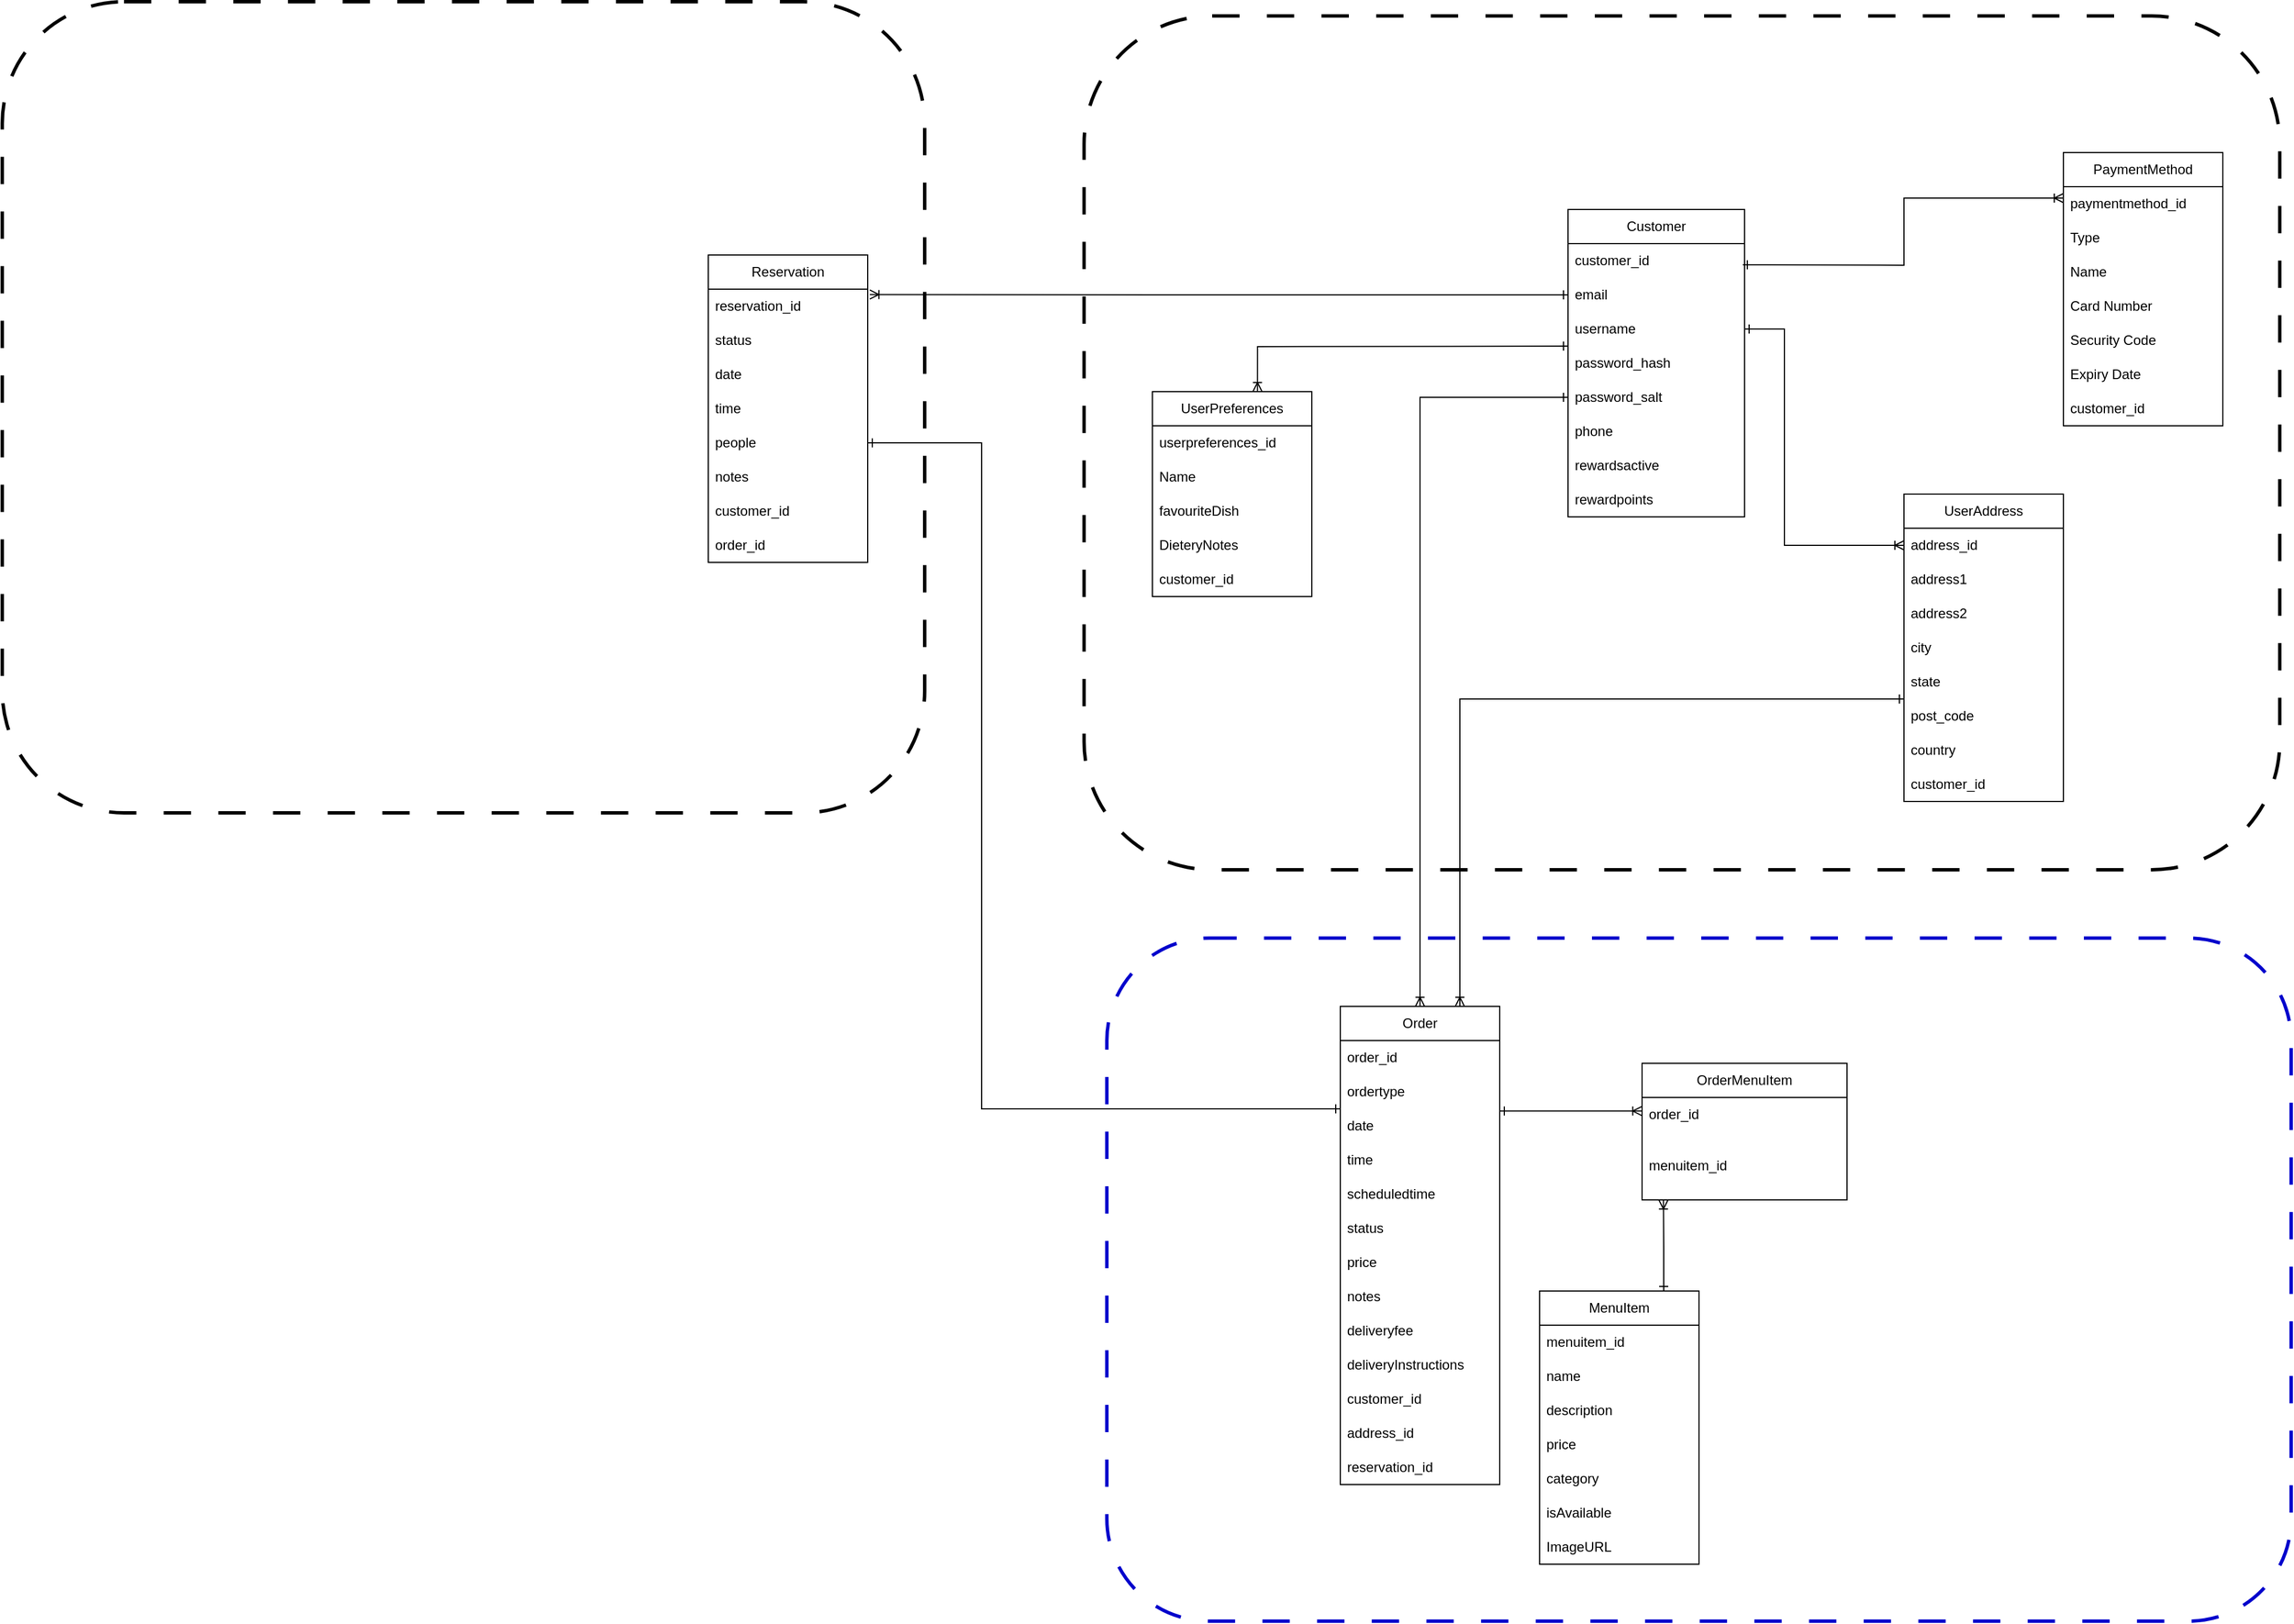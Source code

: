 <mxfile>
    <diagram name="Page-1" id="CWN2AG6MwIvnCm97FQGH">
        <mxGraphModel dx="4547" dy="1418" grid="1" gridSize="10" guides="1" tooltips="1" connect="1" arrows="1" fold="1" page="1" pageScale="1" pageWidth="850" pageHeight="1100" math="0" shadow="0">
            <root>
                <mxCell id="0"/>
                <mxCell id="1" parent="0"/>
                <mxCell id="mkthHcbNt94sbvCJzmiC-107" value="" style="rounded=1;whiteSpace=wrap;html=1;fillColor=none;dashed=1;dashPattern=8 8;strokeWidth=3;strokeColor=#0000CC;" parent="1" vertex="1">
                    <mxGeometry x="-1480" y="610" width="1040" height="600" as="geometry"/>
                </mxCell>
                <mxCell id="mkthHcbNt94sbvCJzmiC-105" value="" style="rounded=1;whiteSpace=wrap;html=1;fillColor=none;dashed=1;dashPattern=8 8;strokeWidth=3;" parent="1" vertex="1">
                    <mxGeometry x="-1500" y="-200" width="1050" height="750" as="geometry"/>
                </mxCell>
                <mxCell id="mkthHcbNt94sbvCJzmiC-102" value="" style="rounded=1;whiteSpace=wrap;html=1;fillColor=none;dashed=1;dashPattern=8 8;strokeWidth=3;" parent="1" vertex="1">
                    <mxGeometry x="-2450" y="-212.5" width="810" height="712.5" as="geometry"/>
                </mxCell>
                <mxCell id="mkthHcbNt94sbvCJzmiC-1" value="MenuItem" style="swimlane;fontStyle=0;childLayout=stackLayout;horizontal=1;startSize=30;horizontalStack=0;resizeParent=1;resizeParentMax=0;resizeLast=0;collapsible=1;marginBottom=0;whiteSpace=wrap;html=1;" parent="1" vertex="1">
                    <mxGeometry x="-1100" y="920" width="140" height="240" as="geometry"/>
                </mxCell>
                <mxCell id="mkthHcbNt94sbvCJzmiC-2" value="menuitem_id" style="text;strokeColor=none;fillColor=none;align=left;verticalAlign=middle;spacingLeft=4;spacingRight=4;overflow=hidden;points=[[0,0.5],[1,0.5]];portConstraint=eastwest;rotatable=0;whiteSpace=wrap;html=1;" parent="mkthHcbNt94sbvCJzmiC-1" vertex="1">
                    <mxGeometry y="30" width="140" height="30" as="geometry"/>
                </mxCell>
                <mxCell id="mkthHcbNt94sbvCJzmiC-3" value="name&lt;span style=&quot;white-space: pre;&quot;&gt;&#x9;&lt;/span&gt;" style="text;strokeColor=none;fillColor=none;align=left;verticalAlign=middle;spacingLeft=4;spacingRight=4;overflow=hidden;points=[[0,0.5],[1,0.5]];portConstraint=eastwest;rotatable=0;whiteSpace=wrap;html=1;" parent="mkthHcbNt94sbvCJzmiC-1" vertex="1">
                    <mxGeometry y="60" width="140" height="30" as="geometry"/>
                </mxCell>
                <mxCell id="mkthHcbNt94sbvCJzmiC-23" value="description" style="text;strokeColor=none;fillColor=none;align=left;verticalAlign=middle;spacingLeft=4;spacingRight=4;overflow=hidden;points=[[0,0.5],[1,0.5]];portConstraint=eastwest;rotatable=0;whiteSpace=wrap;html=1;" parent="mkthHcbNt94sbvCJzmiC-1" vertex="1">
                    <mxGeometry y="90" width="140" height="30" as="geometry"/>
                </mxCell>
                <mxCell id="4FKJa3b6FvUZkn6hqIa5-9" value="price" style="text;strokeColor=none;fillColor=none;align=left;verticalAlign=middle;spacingLeft=4;spacingRight=4;overflow=hidden;points=[[0,0.5],[1,0.5]];portConstraint=eastwest;rotatable=0;whiteSpace=wrap;html=1;" parent="mkthHcbNt94sbvCJzmiC-1" vertex="1">
                    <mxGeometry y="120" width="140" height="30" as="geometry"/>
                </mxCell>
                <mxCell id="ZYy3O9HhqEaIMnH16Ml5-14" value="category" style="text;strokeColor=none;fillColor=none;align=left;verticalAlign=middle;spacingLeft=4;spacingRight=4;overflow=hidden;points=[[0,0.5],[1,0.5]];portConstraint=eastwest;rotatable=0;whiteSpace=wrap;html=1;" parent="mkthHcbNt94sbvCJzmiC-1" vertex="1">
                    <mxGeometry y="150" width="140" height="30" as="geometry"/>
                </mxCell>
                <mxCell id="ZYy3O9HhqEaIMnH16Ml5-15" value="isAvailable" style="text;strokeColor=none;fillColor=none;align=left;verticalAlign=middle;spacingLeft=4;spacingRight=4;overflow=hidden;points=[[0,0.5],[1,0.5]];portConstraint=eastwest;rotatable=0;whiteSpace=wrap;html=1;" parent="mkthHcbNt94sbvCJzmiC-1" vertex="1">
                    <mxGeometry y="180" width="140" height="30" as="geometry"/>
                </mxCell>
                <mxCell id="ZYy3O9HhqEaIMnH16Ml5-16" value="ImageURL" style="text;strokeColor=none;fillColor=none;align=left;verticalAlign=middle;spacingLeft=4;spacingRight=4;overflow=hidden;points=[[0,0.5],[1,0.5]];portConstraint=eastwest;rotatable=0;whiteSpace=wrap;html=1;" parent="mkthHcbNt94sbvCJzmiC-1" vertex="1">
                    <mxGeometry y="210" width="140" height="30" as="geometry"/>
                </mxCell>
                <mxCell id="mkthHcbNt94sbvCJzmiC-5" value="&lt;div&gt;Reservation&lt;/div&gt;" style="swimlane;fontStyle=0;childLayout=stackLayout;horizontal=1;startSize=30;horizontalStack=0;resizeParent=1;resizeParentMax=0;resizeLast=0;collapsible=1;marginBottom=0;whiteSpace=wrap;html=1;" parent="1" vertex="1">
                    <mxGeometry x="-1830" y="10" width="140" height="270" as="geometry"/>
                </mxCell>
                <mxCell id="mkthHcbNt94sbvCJzmiC-6" value="reservation_id" style="text;strokeColor=none;fillColor=none;align=left;verticalAlign=middle;spacingLeft=4;spacingRight=4;overflow=hidden;points=[[0,0.5],[1,0.5]];portConstraint=eastwest;rotatable=0;whiteSpace=wrap;html=1;" parent="mkthHcbNt94sbvCJzmiC-5" vertex="1">
                    <mxGeometry y="30" width="140" height="30" as="geometry"/>
                </mxCell>
                <mxCell id="4FKJa3b6FvUZkn6hqIa5-4" value="&lt;div&gt;status&lt;/div&gt;" style="text;strokeColor=none;fillColor=none;align=left;verticalAlign=middle;spacingLeft=4;spacingRight=4;overflow=hidden;points=[[0,0.5],[1,0.5]];portConstraint=eastwest;rotatable=0;whiteSpace=wrap;html=1;" parent="mkthHcbNt94sbvCJzmiC-5" vertex="1">
                    <mxGeometry y="60" width="140" height="30" as="geometry"/>
                </mxCell>
                <mxCell id="ZYy3O9HhqEaIMnH16Ml5-7" value="date" style="text;strokeColor=none;fillColor=none;align=left;verticalAlign=middle;spacingLeft=4;spacingRight=4;overflow=hidden;points=[[0,0.5],[1,0.5]];portConstraint=eastwest;rotatable=0;whiteSpace=wrap;html=1;" parent="mkthHcbNt94sbvCJzmiC-5" vertex="1">
                    <mxGeometry y="90" width="140" height="30" as="geometry"/>
                </mxCell>
                <mxCell id="mkthHcbNt94sbvCJzmiC-142" value="time" style="text;strokeColor=none;fillColor=none;align=left;verticalAlign=middle;spacingLeft=4;spacingRight=4;overflow=hidden;points=[[0,0.5],[1,0.5]];portConstraint=eastwest;rotatable=0;whiteSpace=wrap;html=1;" parent="mkthHcbNt94sbvCJzmiC-5" vertex="1">
                    <mxGeometry y="120" width="140" height="30" as="geometry"/>
                </mxCell>
                <mxCell id="mkthHcbNt94sbvCJzmiC-8" value="people" style="text;strokeColor=none;fillColor=none;align=left;verticalAlign=middle;spacingLeft=4;spacingRight=4;overflow=hidden;points=[[0,0.5],[1,0.5]];portConstraint=eastwest;rotatable=0;whiteSpace=wrap;html=1;" parent="mkthHcbNt94sbvCJzmiC-5" vertex="1">
                    <mxGeometry y="150" width="140" height="30" as="geometry"/>
                </mxCell>
                <mxCell id="11" value="notes" style="text;strokeColor=none;fillColor=none;align=left;verticalAlign=middle;spacingLeft=4;spacingRight=4;overflow=hidden;points=[[0,0.5],[1,0.5]];portConstraint=eastwest;rotatable=0;whiteSpace=wrap;html=1;" vertex="1" parent="mkthHcbNt94sbvCJzmiC-5">
                    <mxGeometry y="180" width="140" height="30" as="geometry"/>
                </mxCell>
                <mxCell id="mkthHcbNt94sbvCJzmiC-7" value="customer_id" style="text;strokeColor=none;fillColor=none;align=left;verticalAlign=middle;spacingLeft=4;spacingRight=4;overflow=hidden;points=[[0,0.5],[1,0.5]];portConstraint=eastwest;rotatable=0;whiteSpace=wrap;html=1;" parent="mkthHcbNt94sbvCJzmiC-5" vertex="1">
                    <mxGeometry y="210" width="140" height="30" as="geometry"/>
                </mxCell>
                <mxCell id="10" value="order_id" style="text;strokeColor=none;fillColor=none;align=left;verticalAlign=middle;spacingLeft=4;spacingRight=4;overflow=hidden;points=[[0,0.5],[1,0.5]];portConstraint=eastwest;rotatable=0;whiteSpace=wrap;html=1;" parent="mkthHcbNt94sbvCJzmiC-5" vertex="1">
                    <mxGeometry y="240" width="140" height="30" as="geometry"/>
                </mxCell>
                <mxCell id="mkthHcbNt94sbvCJzmiC-17" value="&lt;div&gt;Customer&lt;/div&gt;" style="swimlane;fontStyle=0;childLayout=stackLayout;horizontal=1;startSize=30;horizontalStack=0;resizeParent=1;resizeParentMax=0;resizeLast=0;collapsible=1;marginBottom=0;whiteSpace=wrap;html=1;" parent="1" vertex="1">
                    <mxGeometry x="-1075" y="-30" width="155" height="270" as="geometry"/>
                </mxCell>
                <mxCell id="4FKJa3b6FvUZkn6hqIa5-1" value="customer_id" style="text;strokeColor=none;fillColor=none;align=left;verticalAlign=middle;spacingLeft=4;spacingRight=4;overflow=hidden;points=[[0,0.5],[1,0.5]];portConstraint=eastwest;rotatable=0;whiteSpace=wrap;html=1;" parent="mkthHcbNt94sbvCJzmiC-17" vertex="1">
                    <mxGeometry y="30" width="155" height="30" as="geometry"/>
                </mxCell>
                <mxCell id="mkthHcbNt94sbvCJzmiC-18" value="email" style="text;strokeColor=none;fillColor=none;align=left;verticalAlign=middle;spacingLeft=4;spacingRight=4;overflow=hidden;points=[[0,0.5],[1,0.5]];portConstraint=eastwest;rotatable=0;whiteSpace=wrap;html=1;" parent="mkthHcbNt94sbvCJzmiC-17" vertex="1">
                    <mxGeometry y="60" width="155" height="30" as="geometry"/>
                </mxCell>
                <mxCell id="mkthHcbNt94sbvCJzmiC-19" value="username" style="text;strokeColor=none;fillColor=none;align=left;verticalAlign=middle;spacingLeft=4;spacingRight=4;overflow=hidden;points=[[0,0.5],[1,0.5]];portConstraint=eastwest;rotatable=0;whiteSpace=wrap;html=1;" parent="mkthHcbNt94sbvCJzmiC-17" vertex="1">
                    <mxGeometry y="90" width="155" height="30" as="geometry"/>
                </mxCell>
                <mxCell id="mkthHcbNt94sbvCJzmiC-20" value="password_hash" style="text;strokeColor=none;fillColor=none;align=left;verticalAlign=middle;spacingLeft=4;spacingRight=4;overflow=hidden;points=[[0,0.5],[1,0.5]];portConstraint=eastwest;rotatable=0;whiteSpace=wrap;html=1;" parent="mkthHcbNt94sbvCJzmiC-17" vertex="1">
                    <mxGeometry y="120" width="155" height="30" as="geometry"/>
                </mxCell>
                <mxCell id="mkthHcbNt94sbvCJzmiC-144" value="password_salt" style="text;strokeColor=none;fillColor=none;align=left;verticalAlign=middle;spacingLeft=4;spacingRight=4;overflow=hidden;points=[[0,0.5],[1,0.5]];portConstraint=eastwest;rotatable=0;whiteSpace=wrap;html=1;" parent="mkthHcbNt94sbvCJzmiC-17" vertex="1">
                    <mxGeometry y="150" width="155" height="30" as="geometry"/>
                </mxCell>
                <mxCell id="mkthHcbNt94sbvCJzmiC-21" value="&lt;div&gt;phone&lt;/div&gt;" style="text;strokeColor=none;fillColor=none;align=left;verticalAlign=middle;spacingLeft=4;spacingRight=4;overflow=hidden;points=[[0,0.5],[1,0.5]];portConstraint=eastwest;rotatable=0;whiteSpace=wrap;html=1;" parent="mkthHcbNt94sbvCJzmiC-17" vertex="1">
                    <mxGeometry y="180" width="155" height="30" as="geometry"/>
                </mxCell>
                <mxCell id="ZYy3O9HhqEaIMnH16Ml5-17" value="rewardsactive" style="text;strokeColor=none;fillColor=none;align=left;verticalAlign=middle;spacingLeft=4;spacingRight=4;overflow=hidden;points=[[0,0.5],[1,0.5]];portConstraint=eastwest;rotatable=0;whiteSpace=wrap;html=1;" parent="mkthHcbNt94sbvCJzmiC-17" vertex="1">
                    <mxGeometry y="210" width="155" height="30" as="geometry"/>
                </mxCell>
                <mxCell id="ZYy3O9HhqEaIMnH16Ml5-18" value="rewardpoints" style="text;strokeColor=none;fillColor=none;align=left;verticalAlign=middle;spacingLeft=4;spacingRight=4;overflow=hidden;points=[[0,0.5],[1,0.5]];portConstraint=eastwest;rotatable=0;whiteSpace=wrap;html=1;" parent="mkthHcbNt94sbvCJzmiC-17" vertex="1">
                    <mxGeometry y="240" width="155" height="30" as="geometry"/>
                </mxCell>
                <mxCell id="mkthHcbNt94sbvCJzmiC-38" value="UserAddress" style="swimlane;fontStyle=0;childLayout=stackLayout;horizontal=1;startSize=30;horizontalStack=0;resizeParent=1;resizeParentMax=0;resizeLast=0;collapsible=1;marginBottom=0;whiteSpace=wrap;html=1;" parent="1" vertex="1">
                    <mxGeometry x="-780" y="220" width="140" height="270" as="geometry"/>
                </mxCell>
                <mxCell id="mkthHcbNt94sbvCJzmiC-44" value="&lt;div&gt;address_id&lt;/div&gt;" style="text;strokeColor=none;fillColor=none;align=left;verticalAlign=middle;spacingLeft=4;spacingRight=4;overflow=hidden;points=[[0,0.5],[1,0.5]];portConstraint=eastwest;rotatable=0;whiteSpace=wrap;html=1;" parent="mkthHcbNt94sbvCJzmiC-38" vertex="1">
                    <mxGeometry y="30" width="140" height="30" as="geometry"/>
                </mxCell>
                <mxCell id="mkthHcbNt94sbvCJzmiC-43" value="address1" style="text;strokeColor=none;fillColor=none;align=left;verticalAlign=middle;spacingLeft=4;spacingRight=4;overflow=hidden;points=[[0,0.5],[1,0.5]];portConstraint=eastwest;rotatable=0;whiteSpace=wrap;html=1;" parent="mkthHcbNt94sbvCJzmiC-38" vertex="1">
                    <mxGeometry y="60" width="140" height="30" as="geometry"/>
                </mxCell>
                <mxCell id="mkthHcbNt94sbvCJzmiC-126" value="address2" style="text;strokeColor=none;fillColor=none;align=left;verticalAlign=middle;spacingLeft=4;spacingRight=4;overflow=hidden;points=[[0,0.5],[1,0.5]];portConstraint=eastwest;rotatable=0;whiteSpace=wrap;html=1;" parent="mkthHcbNt94sbvCJzmiC-38" vertex="1">
                    <mxGeometry y="90" width="140" height="30" as="geometry"/>
                </mxCell>
                <mxCell id="mkthHcbNt94sbvCJzmiC-127" value="city" style="text;strokeColor=none;fillColor=none;align=left;verticalAlign=middle;spacingLeft=4;spacingRight=4;overflow=hidden;points=[[0,0.5],[1,0.5]];portConstraint=eastwest;rotatable=0;whiteSpace=wrap;html=1;" parent="mkthHcbNt94sbvCJzmiC-38" vertex="1">
                    <mxGeometry y="120" width="140" height="30" as="geometry"/>
                </mxCell>
                <mxCell id="mkthHcbNt94sbvCJzmiC-128" value="state" style="text;strokeColor=none;fillColor=none;align=left;verticalAlign=middle;spacingLeft=4;spacingRight=4;overflow=hidden;points=[[0,0.5],[1,0.5]];portConstraint=eastwest;rotatable=0;whiteSpace=wrap;html=1;" parent="mkthHcbNt94sbvCJzmiC-38" vertex="1">
                    <mxGeometry y="150" width="140" height="30" as="geometry"/>
                </mxCell>
                <mxCell id="ZYy3O9HhqEaIMnH16Ml5-10" style="edgeStyle=orthogonalEdgeStyle;rounded=0;orthogonalLoop=1;jettySize=auto;html=1;startArrow=ERone;startFill=0;endArrow=ERoneToMany;endFill=0;entryX=0.75;entryY=0;entryDx=0;entryDy=0;" parent="mkthHcbNt94sbvCJzmiC-38" target="2ITVUSqLhhgpgQrcaJqO-44" edge="1">
                    <mxGeometry relative="1" as="geometry">
                        <mxPoint y="180" as="sourcePoint"/>
                        <mxPoint x="-120" y="450" as="targetPoint"/>
                        <Array as="points">
                            <mxPoint x="-390" y="180"/>
                        </Array>
                    </mxGeometry>
                </mxCell>
                <mxCell id="mkthHcbNt94sbvCJzmiC-129" value="post_code" style="text;strokeColor=none;fillColor=none;align=left;verticalAlign=middle;spacingLeft=4;spacingRight=4;overflow=hidden;points=[[0,0.5],[1,0.5]];portConstraint=eastwest;rotatable=0;whiteSpace=wrap;html=1;" parent="mkthHcbNt94sbvCJzmiC-38" vertex="1">
                    <mxGeometry y="180" width="140" height="30" as="geometry"/>
                </mxCell>
                <mxCell id="mkthHcbNt94sbvCJzmiC-130" value="country" style="text;strokeColor=none;fillColor=none;align=left;verticalAlign=middle;spacingLeft=4;spacingRight=4;overflow=hidden;points=[[0,0.5],[1,0.5]];portConstraint=eastwest;rotatable=0;whiteSpace=wrap;html=1;" parent="mkthHcbNt94sbvCJzmiC-38" vertex="1">
                    <mxGeometry y="210" width="140" height="30" as="geometry"/>
                </mxCell>
                <mxCell id="4FKJa3b6FvUZkn6hqIa5-46" value="customer_id" style="text;strokeColor=none;fillColor=none;align=left;verticalAlign=middle;spacingLeft=4;spacingRight=4;overflow=hidden;points=[[0,0.5],[1,0.5]];portConstraint=eastwest;rotatable=0;whiteSpace=wrap;html=1;" parent="mkthHcbNt94sbvCJzmiC-38" vertex="1">
                    <mxGeometry y="240" width="140" height="30" as="geometry"/>
                </mxCell>
                <mxCell id="mkthHcbNt94sbvCJzmiC-115" value="PaymentMethod" style="swimlane;fontStyle=0;childLayout=stackLayout;horizontal=1;startSize=30;horizontalStack=0;resizeParent=1;resizeParentMax=0;resizeLast=0;collapsible=1;marginBottom=0;whiteSpace=wrap;html=1;" parent="1" vertex="1">
                    <mxGeometry x="-640" y="-80" width="140" height="240" as="geometry"/>
                </mxCell>
                <mxCell id="mkthHcbNt94sbvCJzmiC-118" value="paymentmethod_id" style="text;strokeColor=none;fillColor=none;align=left;verticalAlign=middle;spacingLeft=4;spacingRight=4;overflow=hidden;points=[[0,0.5],[1,0.5]];portConstraint=eastwest;rotatable=0;whiteSpace=wrap;html=1;" parent="mkthHcbNt94sbvCJzmiC-115" vertex="1">
                    <mxGeometry y="30" width="140" height="30" as="geometry"/>
                </mxCell>
                <mxCell id="4FKJa3b6FvUZkn6hqIa5-34" value="Type" style="text;strokeColor=none;fillColor=none;align=left;verticalAlign=middle;spacingLeft=4;spacingRight=4;overflow=hidden;points=[[0,0.5],[1,0.5]];portConstraint=eastwest;rotatable=0;whiteSpace=wrap;html=1;" parent="mkthHcbNt94sbvCJzmiC-115" vertex="1">
                    <mxGeometry y="60" width="140" height="30" as="geometry"/>
                </mxCell>
                <mxCell id="4FKJa3b6FvUZkn6hqIa5-37" value="Name" style="text;strokeColor=none;fillColor=none;align=left;verticalAlign=middle;spacingLeft=4;spacingRight=4;overflow=hidden;points=[[0,0.5],[1,0.5]];portConstraint=eastwest;rotatable=0;whiteSpace=wrap;html=1;" parent="mkthHcbNt94sbvCJzmiC-115" vertex="1">
                    <mxGeometry y="90" width="140" height="30" as="geometry"/>
                </mxCell>
                <mxCell id="mkthHcbNt94sbvCJzmiC-119" value="Card Number" style="text;strokeColor=none;fillColor=none;align=left;verticalAlign=middle;spacingLeft=4;spacingRight=4;overflow=hidden;points=[[0,0.5],[1,0.5]];portConstraint=eastwest;rotatable=0;whiteSpace=wrap;html=1;" parent="mkthHcbNt94sbvCJzmiC-115" vertex="1">
                    <mxGeometry y="120" width="140" height="30" as="geometry"/>
                </mxCell>
                <mxCell id="4FKJa3b6FvUZkn6hqIa5-35" value="Security Code" style="text;strokeColor=none;fillColor=none;align=left;verticalAlign=middle;spacingLeft=4;spacingRight=4;overflow=hidden;points=[[0,0.5],[1,0.5]];portConstraint=eastwest;rotatable=0;whiteSpace=wrap;html=1;" parent="mkthHcbNt94sbvCJzmiC-115" vertex="1">
                    <mxGeometry y="150" width="140" height="30" as="geometry"/>
                </mxCell>
                <mxCell id="4FKJa3b6FvUZkn6hqIa5-36" value="Expiry Date" style="text;strokeColor=none;fillColor=none;align=left;verticalAlign=middle;spacingLeft=4;spacingRight=4;overflow=hidden;points=[[0,0.5],[1,0.5]];portConstraint=eastwest;rotatable=0;whiteSpace=wrap;html=1;" parent="mkthHcbNt94sbvCJzmiC-115" vertex="1">
                    <mxGeometry y="180" width="140" height="30" as="geometry"/>
                </mxCell>
                <mxCell id="4FKJa3b6FvUZkn6hqIa5-38" value="customer_id" style="text;strokeColor=none;fillColor=none;align=left;verticalAlign=middle;spacingLeft=4;spacingRight=4;overflow=hidden;points=[[0,0.5],[1,0.5]];portConstraint=eastwest;rotatable=0;whiteSpace=wrap;html=1;" parent="mkthHcbNt94sbvCJzmiC-115" vertex="1">
                    <mxGeometry y="210" width="140" height="30" as="geometry"/>
                </mxCell>
                <mxCell id="mkthHcbNt94sbvCJzmiC-120" style="edgeStyle=orthogonalEdgeStyle;rounded=0;orthogonalLoop=1;jettySize=auto;html=1;exitX=0.99;exitY=0.787;exitDx=0;exitDy=0;entryX=0;entryY=0.5;entryDx=0;entryDy=0;startArrow=ERone;startFill=0;endArrow=ERoneToMany;endFill=0;exitPerimeter=0;" parent="1" edge="1">
                    <mxGeometry relative="1" as="geometry">
                        <mxPoint x="-921.55" y="18.61" as="sourcePoint"/>
                        <mxPoint x="-640" y="-40" as="targetPoint"/>
                        <Array as="points">
                            <mxPoint x="-900" y="19"/>
                            <mxPoint x="-780" y="19"/>
                            <mxPoint x="-780" y="-40"/>
                        </Array>
                    </mxGeometry>
                </mxCell>
                <mxCell id="mkthHcbNt94sbvCJzmiC-124" style="edgeStyle=orthogonalEdgeStyle;rounded=0;orthogonalLoop=1;jettySize=auto;html=1;exitX=1;exitY=0.5;exitDx=0;exitDy=0;entryX=0;entryY=0.5;entryDx=0;entryDy=0;startArrow=ERone;startFill=0;endArrow=ERoneToMany;endFill=0;" parent="1" source="mkthHcbNt94sbvCJzmiC-19" target="mkthHcbNt94sbvCJzmiC-44" edge="1">
                    <mxGeometry relative="1" as="geometry">
                        <mxPoint x="-575" y="-15" as="sourcePoint"/>
                        <mxPoint x="-715" y="60" as="targetPoint"/>
                        <Array as="points">
                            <mxPoint x="-885" y="75"/>
                            <mxPoint x="-885" y="265"/>
                        </Array>
                    </mxGeometry>
                </mxCell>
                <mxCell id="2ITVUSqLhhgpgQrcaJqO-44" value="Order" style="swimlane;fontStyle=0;childLayout=stackLayout;horizontal=1;startSize=30;horizontalStack=0;resizeParent=1;resizeParentMax=0;resizeLast=0;collapsible=1;marginBottom=0;whiteSpace=wrap;html=1;" parent="1" vertex="1">
                    <mxGeometry x="-1275" y="670" width="140" height="420" as="geometry"/>
                </mxCell>
                <mxCell id="2ITVUSqLhhgpgQrcaJqO-45" value="order_id" style="text;strokeColor=none;fillColor=none;align=left;verticalAlign=middle;spacingLeft=4;spacingRight=4;overflow=hidden;points=[[0,0.5],[1,0.5]];portConstraint=eastwest;rotatable=0;whiteSpace=wrap;html=1;" parent="2ITVUSqLhhgpgQrcaJqO-44" vertex="1">
                    <mxGeometry y="30" width="140" height="30" as="geometry"/>
                </mxCell>
                <mxCell id="2ITVUSqLhhgpgQrcaJqO-46" value="ordertype" style="text;strokeColor=none;fillColor=none;align=left;verticalAlign=middle;spacingLeft=4;spacingRight=4;overflow=hidden;points=[[0,0.5],[1,0.5]];portConstraint=eastwest;rotatable=0;whiteSpace=wrap;html=1;" parent="2ITVUSqLhhgpgQrcaJqO-44" vertex="1">
                    <mxGeometry y="60" width="140" height="30" as="geometry"/>
                </mxCell>
                <mxCell id="ZYy3O9HhqEaIMnH16Ml5-8" value="date" style="text;strokeColor=none;fillColor=none;align=left;verticalAlign=middle;spacingLeft=4;spacingRight=4;overflow=hidden;points=[[0,0.5],[1,0.5]];portConstraint=eastwest;rotatable=0;whiteSpace=wrap;html=1;" parent="2ITVUSqLhhgpgQrcaJqO-44" vertex="1">
                    <mxGeometry y="90" width="140" height="30" as="geometry"/>
                </mxCell>
                <mxCell id="ZYy3O9HhqEaIMnH16Ml5-11" value="time" style="text;strokeColor=none;fillColor=none;align=left;verticalAlign=middle;spacingLeft=4;spacingRight=4;overflow=hidden;points=[[0,0.5],[1,0.5]];portConstraint=eastwest;rotatable=0;whiteSpace=wrap;html=1;" parent="2ITVUSqLhhgpgQrcaJqO-44" vertex="1">
                    <mxGeometry y="120" width="140" height="30" as="geometry"/>
                </mxCell>
                <mxCell id="ZYy3O9HhqEaIMnH16Ml5-13" value="scheduledtime" style="text;strokeColor=none;fillColor=none;align=left;verticalAlign=middle;spacingLeft=4;spacingRight=4;overflow=hidden;points=[[0,0.5],[1,0.5]];portConstraint=eastwest;rotatable=0;whiteSpace=wrap;html=1;" parent="2ITVUSqLhhgpgQrcaJqO-44" vertex="1">
                    <mxGeometry y="150" width="140" height="30" as="geometry"/>
                </mxCell>
                <mxCell id="2ITVUSqLhhgpgQrcaJqO-47" value="status" style="text;strokeColor=none;fillColor=none;align=left;verticalAlign=middle;spacingLeft=4;spacingRight=4;overflow=hidden;points=[[0,0.5],[1,0.5]];portConstraint=eastwest;rotatable=0;whiteSpace=wrap;html=1;" parent="2ITVUSqLhhgpgQrcaJqO-44" vertex="1">
                    <mxGeometry y="180" width="140" height="30" as="geometry"/>
                </mxCell>
                <mxCell id="4FKJa3b6FvUZkn6hqIa5-2" value="price" style="text;strokeColor=none;fillColor=none;align=left;verticalAlign=middle;spacingLeft=4;spacingRight=4;overflow=hidden;points=[[0,0.5],[1,0.5]];portConstraint=eastwest;rotatable=0;whiteSpace=wrap;html=1;" parent="2ITVUSqLhhgpgQrcaJqO-44" vertex="1">
                    <mxGeometry y="210" width="140" height="30" as="geometry"/>
                </mxCell>
                <mxCell id="12" value="notes" style="text;strokeColor=none;fillColor=none;align=left;verticalAlign=middle;spacingLeft=4;spacingRight=4;overflow=hidden;points=[[0,0.5],[1,0.5]];portConstraint=eastwest;rotatable=0;whiteSpace=wrap;html=1;" vertex="1" parent="2ITVUSqLhhgpgQrcaJqO-44">
                    <mxGeometry y="240" width="140" height="30" as="geometry"/>
                </mxCell>
                <mxCell id="ZYy3O9HhqEaIMnH16Ml5-12" value="deliveryfee" style="text;strokeColor=none;fillColor=none;align=left;verticalAlign=middle;spacingLeft=4;spacingRight=4;overflow=hidden;points=[[0,0.5],[1,0.5]];portConstraint=eastwest;rotatable=0;whiteSpace=wrap;html=1;" parent="2ITVUSqLhhgpgQrcaJqO-44" vertex="1">
                    <mxGeometry y="270" width="140" height="30" as="geometry"/>
                </mxCell>
                <mxCell id="13" value="deliveryInstructions" style="text;strokeColor=none;fillColor=none;align=left;verticalAlign=middle;spacingLeft=4;spacingRight=4;overflow=hidden;points=[[0,0.5],[1,0.5]];portConstraint=eastwest;rotatable=0;whiteSpace=wrap;html=1;" vertex="1" parent="2ITVUSqLhhgpgQrcaJqO-44">
                    <mxGeometry y="300" width="140" height="30" as="geometry"/>
                </mxCell>
                <mxCell id="2ITVUSqLhhgpgQrcaJqO-54" value="customer_id" style="text;strokeColor=none;fillColor=none;align=left;verticalAlign=middle;spacingLeft=4;spacingRight=4;overflow=hidden;points=[[0,0.5],[1,0.5]];portConstraint=eastwest;rotatable=0;whiteSpace=wrap;html=1;" parent="2ITVUSqLhhgpgQrcaJqO-44" vertex="1">
                    <mxGeometry y="330" width="140" height="30" as="geometry"/>
                </mxCell>
                <mxCell id="ZYy3O9HhqEaIMnH16Ml5-9" value="address_id" style="text;strokeColor=none;fillColor=none;align=left;verticalAlign=middle;spacingLeft=4;spacingRight=4;overflow=hidden;points=[[0,0.5],[1,0.5]];portConstraint=eastwest;rotatable=0;whiteSpace=wrap;html=1;" parent="2ITVUSqLhhgpgQrcaJqO-44" vertex="1">
                    <mxGeometry y="360" width="140" height="30" as="geometry"/>
                </mxCell>
                <mxCell id="2" value="reservation_id" style="text;strokeColor=none;fillColor=none;align=left;verticalAlign=middle;spacingLeft=4;spacingRight=4;overflow=hidden;points=[[0,0.5],[1,0.5]];portConstraint=eastwest;rotatable=0;whiteSpace=wrap;html=1;" parent="2ITVUSqLhhgpgQrcaJqO-44" vertex="1">
                    <mxGeometry y="390" width="140" height="30" as="geometry"/>
                </mxCell>
                <mxCell id="2ITVUSqLhhgpgQrcaJqO-49" value="&lt;div&gt;OrderMenuItem&lt;/div&gt;" style="swimlane;fontStyle=0;childLayout=stackLayout;horizontal=1;startSize=30;horizontalStack=0;resizeParent=1;resizeParentMax=0;resizeLast=0;collapsible=1;marginBottom=0;whiteSpace=wrap;html=1;" parent="1" vertex="1">
                    <mxGeometry x="-1010" y="720" width="180" height="120" as="geometry"/>
                </mxCell>
                <mxCell id="2ITVUSqLhhgpgQrcaJqO-50" value="order_id&lt;span style=&quot;white-space: pre;&quot;&gt;&#x9;&lt;/span&gt;" style="text;strokeColor=none;fillColor=none;align=left;verticalAlign=middle;spacingLeft=4;spacingRight=4;overflow=hidden;points=[[0,0.5],[1,0.5]];portConstraint=eastwest;rotatable=0;whiteSpace=wrap;html=1;" parent="2ITVUSqLhhgpgQrcaJqO-49" vertex="1">
                    <mxGeometry y="30" width="180" height="30" as="geometry"/>
                </mxCell>
                <mxCell id="2ITVUSqLhhgpgQrcaJqO-51" value="menuitem_id" style="text;strokeColor=none;fillColor=none;align=left;verticalAlign=middle;spacingLeft=4;spacingRight=4;overflow=hidden;points=[[0,0.5],[1,0.5]];portConstraint=eastwest;rotatable=0;whiteSpace=wrap;html=1;" parent="2ITVUSqLhhgpgQrcaJqO-49" vertex="1">
                    <mxGeometry y="60" width="180" height="60" as="geometry"/>
                </mxCell>
                <mxCell id="4FKJa3b6FvUZkn6hqIa5-3" style="edgeStyle=orthogonalEdgeStyle;rounded=0;orthogonalLoop=1;jettySize=auto;html=1;exitX=0;exitY=0.5;exitDx=0;exitDy=0;entryX=1.013;entryY=0.158;entryDx=0;entryDy=0;startArrow=ERone;startFill=0;endArrow=ERoneToMany;endFill=0;entryPerimeter=0;" parent="1" source="mkthHcbNt94sbvCJzmiC-18" target="mkthHcbNt94sbvCJzmiC-6" edge="1">
                    <mxGeometry relative="1" as="geometry">
                        <mxPoint x="-1215" y="55" as="sourcePoint"/>
                        <mxPoint x="-1160" as="targetPoint"/>
                    </mxGeometry>
                </mxCell>
                <mxCell id="4FKJa3b6FvUZkn6hqIa5-6" style="edgeStyle=orthogonalEdgeStyle;rounded=0;orthogonalLoop=1;jettySize=auto;html=1;exitX=0;exitY=0.5;exitDx=0;exitDy=0;startArrow=ERone;startFill=0;endArrow=ERoneToMany;endFill=0;entryX=0.5;entryY=0;entryDx=0;entryDy=0;" parent="1" source="mkthHcbNt94sbvCJzmiC-144" target="2ITVUSqLhhgpgQrcaJqO-44" edge="1">
                    <mxGeometry relative="1" as="geometry">
                        <mxPoint x="-1077" y="280" as="sourcePoint"/>
                        <mxPoint x="-1280" y="280" as="targetPoint"/>
                        <Array as="points">
                            <mxPoint x="-1205" y="135"/>
                        </Array>
                    </mxGeometry>
                </mxCell>
                <mxCell id="4FKJa3b6FvUZkn6hqIa5-22" style="edgeStyle=orthogonalEdgeStyle;rounded=0;orthogonalLoop=1;jettySize=auto;html=1;entryX=-0.001;entryY=0.397;entryDx=0;entryDy=0;startArrow=ERone;startFill=0;endArrow=ERoneToMany;endFill=0;exitX=1;exitY=0.062;exitDx=0;exitDy=0;exitPerimeter=0;entryPerimeter=0;" parent="1" source="ZYy3O9HhqEaIMnH16Ml5-8" target="2ITVUSqLhhgpgQrcaJqO-50" edge="1">
                    <mxGeometry relative="1" as="geometry">
                        <mxPoint x="-1130" y="760" as="sourcePoint"/>
                        <mxPoint x="-1235" y="290" as="targetPoint"/>
                        <Array as="points">
                            <mxPoint x="-1080" y="762"/>
                        </Array>
                    </mxGeometry>
                </mxCell>
                <mxCell id="ZYy3O9HhqEaIMnH16Ml5-20" value="UserPreferences" style="swimlane;fontStyle=0;childLayout=stackLayout;horizontal=1;startSize=30;horizontalStack=0;resizeParent=1;resizeParentMax=0;resizeLast=0;collapsible=1;marginBottom=0;whiteSpace=wrap;html=1;" parent="1" vertex="1">
                    <mxGeometry x="-1440" y="130" width="140" height="180" as="geometry"/>
                </mxCell>
                <mxCell id="ZYy3O9HhqEaIMnH16Ml5-21" value="userpreferences_id" style="text;strokeColor=none;fillColor=none;align=left;verticalAlign=middle;spacingLeft=4;spacingRight=4;overflow=hidden;points=[[0,0.5],[1,0.5]];portConstraint=eastwest;rotatable=0;whiteSpace=wrap;html=1;" parent="ZYy3O9HhqEaIMnH16Ml5-20" vertex="1">
                    <mxGeometry y="30" width="140" height="30" as="geometry"/>
                </mxCell>
                <mxCell id="ZYy3O9HhqEaIMnH16Ml5-25" value="Name" style="text;strokeColor=none;fillColor=none;align=left;verticalAlign=middle;spacingLeft=4;spacingRight=4;overflow=hidden;points=[[0,0.5],[1,0.5]];portConstraint=eastwest;rotatable=0;whiteSpace=wrap;html=1;" parent="ZYy3O9HhqEaIMnH16Ml5-20" vertex="1">
                    <mxGeometry y="60" width="140" height="30" as="geometry"/>
                </mxCell>
                <mxCell id="ZYy3O9HhqEaIMnH16Ml5-22" value="favouriteDish" style="text;strokeColor=none;fillColor=none;align=left;verticalAlign=middle;spacingLeft=4;spacingRight=4;overflow=hidden;points=[[0,0.5],[1,0.5]];portConstraint=eastwest;rotatable=0;whiteSpace=wrap;html=1;" parent="ZYy3O9HhqEaIMnH16Ml5-20" vertex="1">
                    <mxGeometry y="90" width="140" height="30" as="geometry"/>
                </mxCell>
                <mxCell id="ZYy3O9HhqEaIMnH16Ml5-23" value="DieteryNotes" style="text;strokeColor=none;fillColor=none;align=left;verticalAlign=middle;spacingLeft=4;spacingRight=4;overflow=hidden;points=[[0,0.5],[1,0.5]];portConstraint=eastwest;rotatable=0;whiteSpace=wrap;html=1;" parent="ZYy3O9HhqEaIMnH16Ml5-20" vertex="1">
                    <mxGeometry y="120" width="140" height="30" as="geometry"/>
                </mxCell>
                <mxCell id="ZYy3O9HhqEaIMnH16Ml5-27" value="customer_id" style="text;strokeColor=none;fillColor=none;align=left;verticalAlign=middle;spacingLeft=4;spacingRight=4;overflow=hidden;points=[[0,0.5],[1,0.5]];portConstraint=eastwest;rotatable=0;whiteSpace=wrap;html=1;" parent="ZYy3O9HhqEaIMnH16Ml5-20" vertex="1">
                    <mxGeometry y="150" width="140" height="30" as="geometry"/>
                </mxCell>
                <mxCell id="ZYy3O9HhqEaIMnH16Ml5-28" style="edgeStyle=orthogonalEdgeStyle;rounded=0;orthogonalLoop=1;jettySize=auto;html=1;exitX=0;exitY=0.5;exitDx=0;exitDy=0;entryX=0.659;entryY=0;entryDx=0;entryDy=0;startArrow=ERone;startFill=0;endArrow=ERoneToMany;endFill=0;entryPerimeter=0;" parent="1" target="ZYy3O9HhqEaIMnH16Ml5-20" edge="1">
                    <mxGeometry relative="1" as="geometry">
                        <mxPoint x="-1075" y="90" as="sourcePoint"/>
                        <mxPoint x="-1688" y="90" as="targetPoint"/>
                    </mxGeometry>
                </mxCell>
                <mxCell id="4FKJa3b6FvUZkn6hqIa5-23" style="edgeStyle=orthogonalEdgeStyle;rounded=0;orthogonalLoop=1;jettySize=auto;html=1;startArrow=ERone;startFill=0;endArrow=ERoneToMany;endFill=0;" parent="1" edge="1">
                    <mxGeometry relative="1" as="geometry">
                        <mxPoint x="-991" y="920" as="sourcePoint"/>
                        <mxPoint x="-991.25" y="840" as="targetPoint"/>
                        <Array as="points">
                            <mxPoint x="-991" y="920"/>
                            <mxPoint x="-991" y="882"/>
                            <mxPoint x="-991" y="882"/>
                        </Array>
                    </mxGeometry>
                </mxCell>
                <mxCell id="9" value="" style="edgeStyle=orthogonalEdgeStyle;fontSize=12;html=1;endArrow=ERone;startArrow=ERone;exitX=1;exitY=0.5;exitDx=0;exitDy=0;startFill=0;endFill=0;rounded=0;" parent="1" source="mkthHcbNt94sbvCJzmiC-8" edge="1">
                    <mxGeometry width="100" height="100" relative="1" as="geometry">
                        <mxPoint x="-1375" y="860" as="sourcePoint"/>
                        <mxPoint x="-1275" y="760" as="targetPoint"/>
                        <Array as="points">
                            <mxPoint x="-1590" y="175"/>
                            <mxPoint x="-1590" y="760"/>
                        </Array>
                    </mxGeometry>
                </mxCell>
            </root>
        </mxGraphModel>
    </diagram>
</mxfile>
